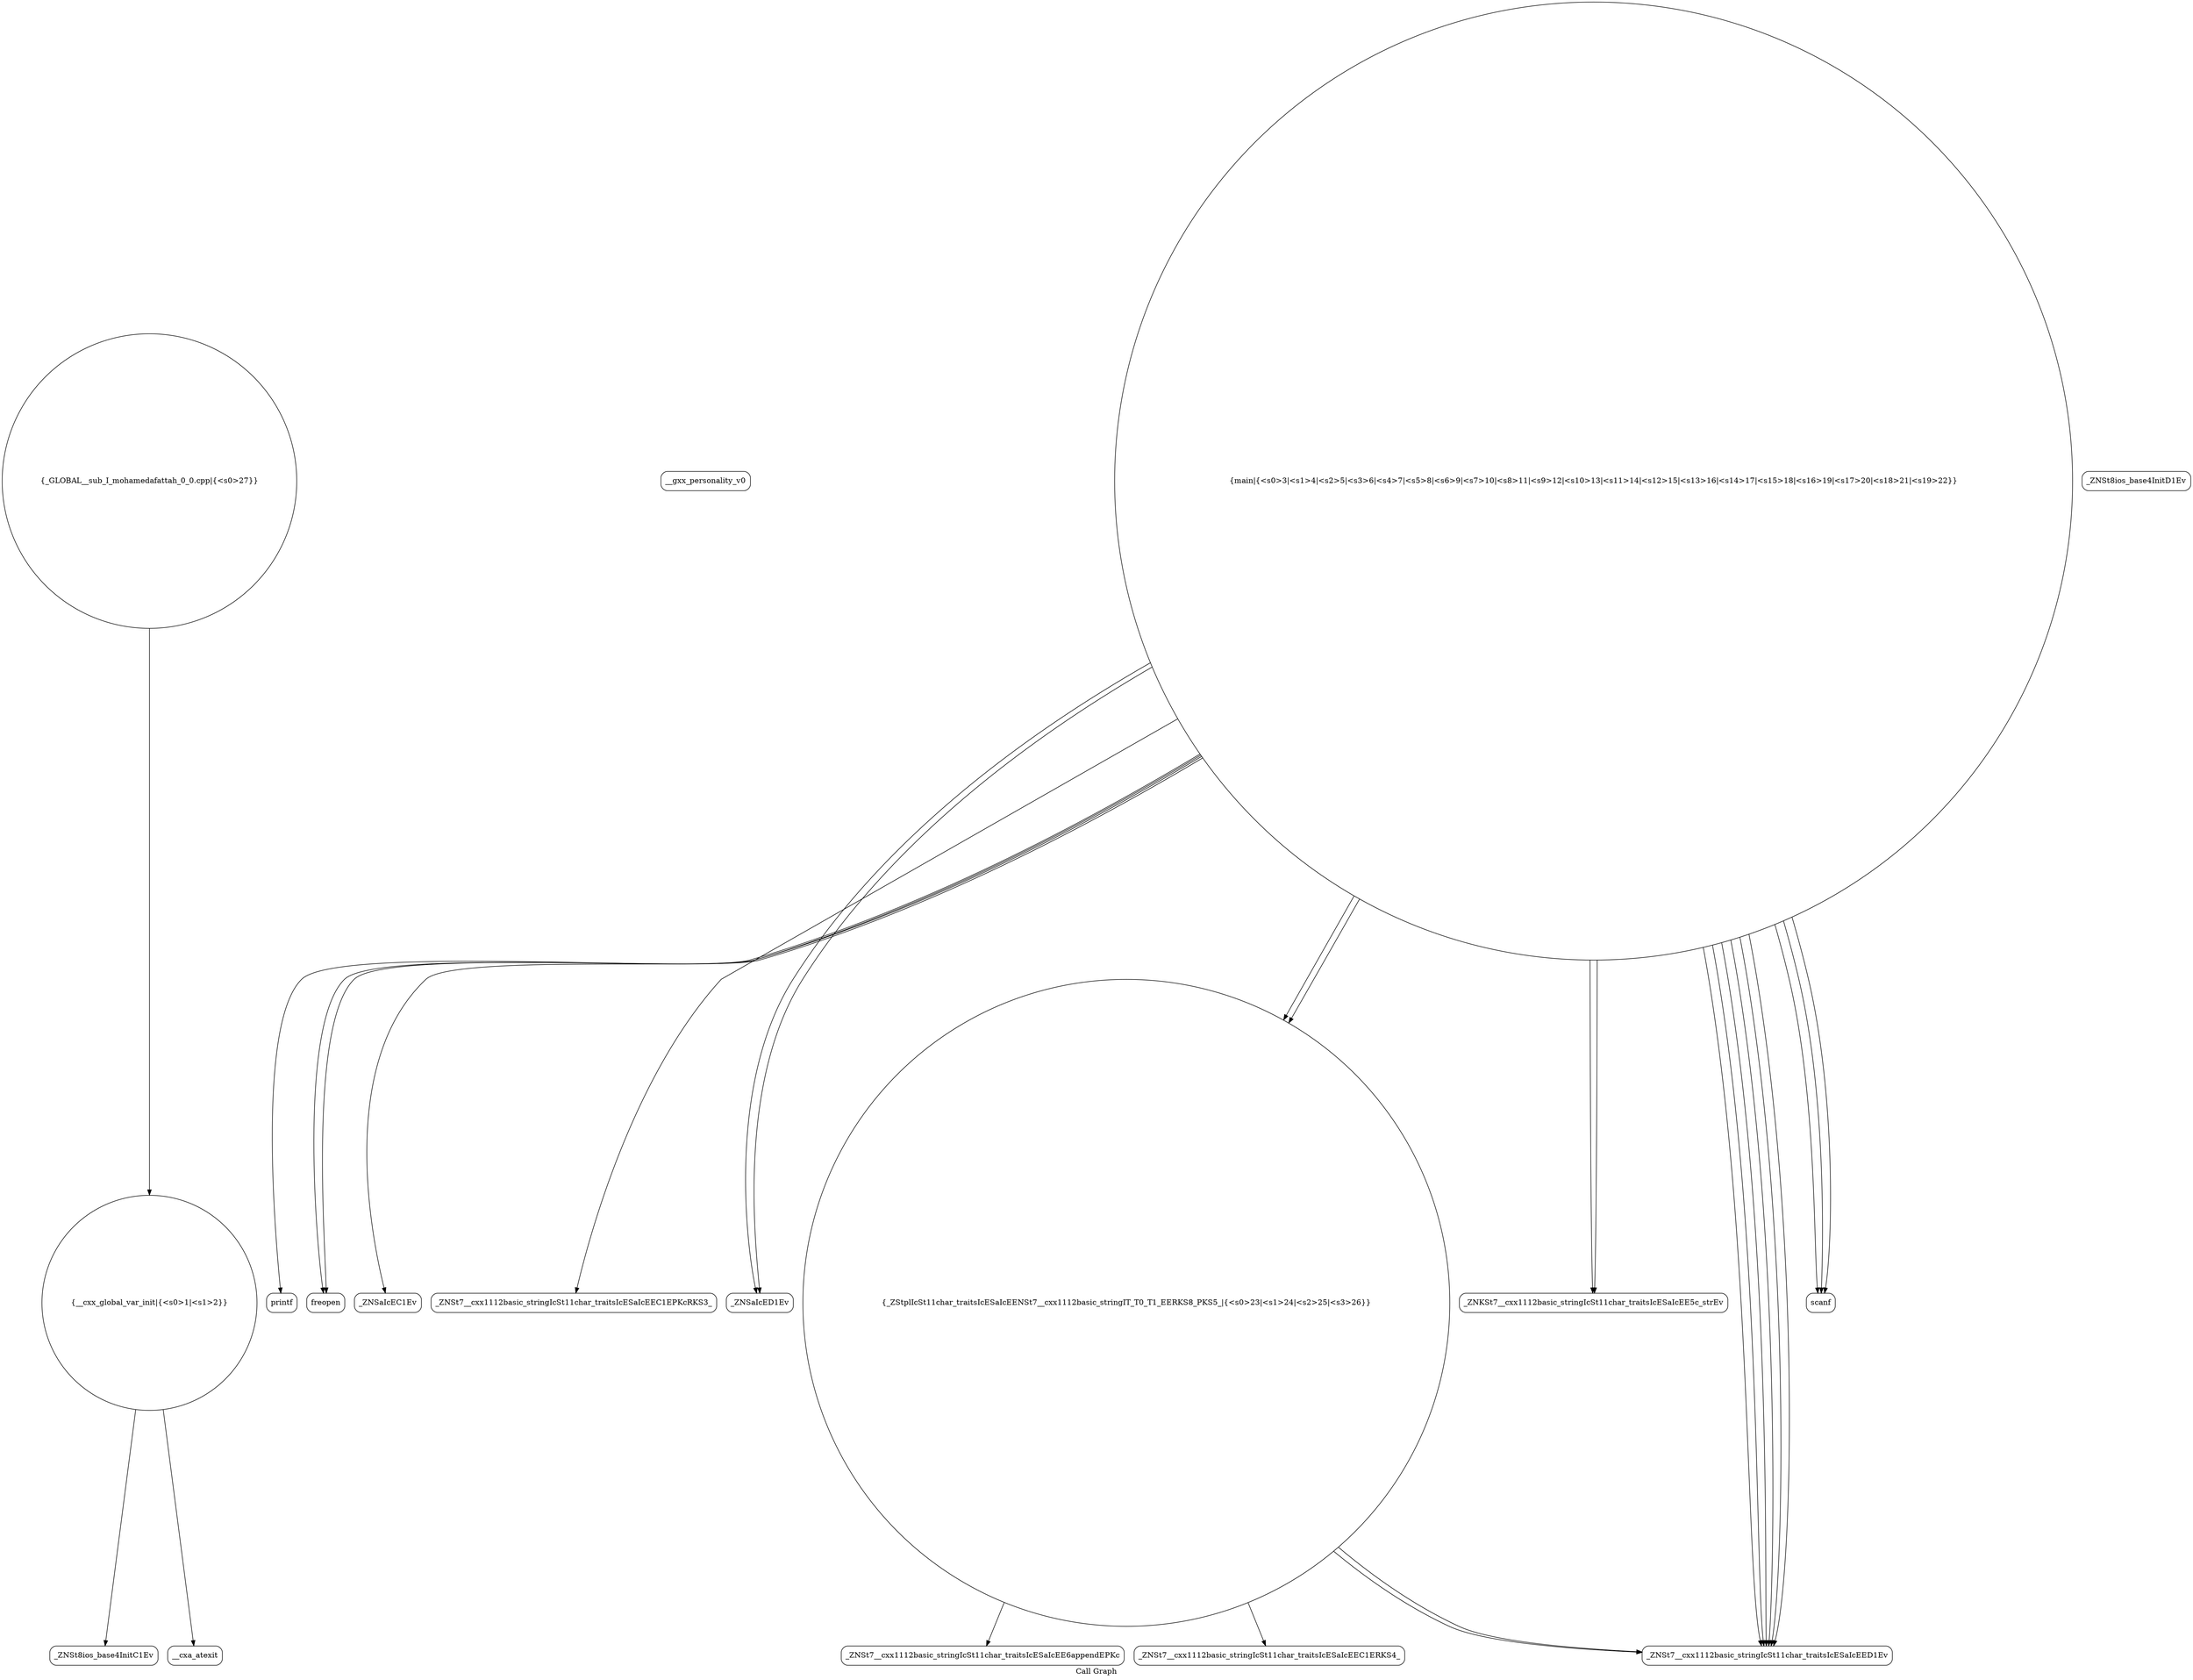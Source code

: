 digraph "Call Graph" {
	label="Call Graph";

	Node0x55d6ba5124e0 [shape=record,shape=circle,label="{__cxx_global_var_init|{<s0>1|<s1>2}}"];
	Node0x55d6ba5124e0:s0 -> Node0x55d6ba512970[color=black];
	Node0x55d6ba5124e0:s1 -> Node0x55d6ba512a70[color=black];
	Node0x55d6ba512c70 [shape=record,shape=Mrecord,label="{__gxx_personality_v0}"];
	Node0x55d6ba512ff0 [shape=record,shape=Mrecord,label="{printf}"];
	Node0x55d6ba5129f0 [shape=record,shape=Mrecord,label="{_ZNSt8ios_base4InitD1Ev}"];
	Node0x55d6ba512d70 [shape=record,shape=Mrecord,label="{freopen}"];
	Node0x55d6ba5130f0 [shape=record,shape=Mrecord,label="{_ZNSt7__cxx1112basic_stringIcSt11char_traitsIcESaIcEE6appendEPKc}"];
	Node0x55d6ba512af0 [shape=record,shape=circle,label="{main|{<s0>3|<s1>4|<s2>5|<s3>6|<s4>7|<s5>8|<s6>9|<s7>10|<s8>11|<s9>12|<s10>13|<s11>14|<s12>15|<s13>16|<s14>17|<s15>18|<s16>19|<s17>20|<s18>21|<s19>22}}"];
	Node0x55d6ba512af0:s0 -> Node0x55d6ba512b70[color=black];
	Node0x55d6ba512af0:s1 -> Node0x55d6ba512bf0[color=black];
	Node0x55d6ba512af0:s2 -> Node0x55d6ba512cf0[color=black];
	Node0x55d6ba512af0:s3 -> Node0x55d6ba512df0[color=black];
	Node0x55d6ba512af0:s4 -> Node0x55d6ba512e70[color=black];
	Node0x55d6ba512af0:s5 -> Node0x55d6ba512d70[color=black];
	Node0x55d6ba512af0:s6 -> Node0x55d6ba512ef0[color=black];
	Node0x55d6ba512af0:s7 -> Node0x55d6ba512df0[color=black];
	Node0x55d6ba512af0:s8 -> Node0x55d6ba512e70[color=black];
	Node0x55d6ba512af0:s9 -> Node0x55d6ba512d70[color=black];
	Node0x55d6ba512af0:s10 -> Node0x55d6ba512ef0[color=black];
	Node0x55d6ba512af0:s11 -> Node0x55d6ba512f70[color=black];
	Node0x55d6ba512af0:s12 -> Node0x55d6ba512f70[color=black];
	Node0x55d6ba512af0:s13 -> Node0x55d6ba512f70[color=black];
	Node0x55d6ba512af0:s14 -> Node0x55d6ba512cf0[color=black];
	Node0x55d6ba512af0:s15 -> Node0x55d6ba512ef0[color=black];
	Node0x55d6ba512af0:s16 -> Node0x55d6ba512ef0[color=black];
	Node0x55d6ba512af0:s17 -> Node0x55d6ba512ff0[color=black];
	Node0x55d6ba512af0:s18 -> Node0x55d6ba512ef0[color=black];
	Node0x55d6ba512af0:s19 -> Node0x55d6ba512ef0[color=black];
	Node0x55d6ba512e70 [shape=record,shape=Mrecord,label="{_ZNKSt7__cxx1112basic_stringIcSt11char_traitsIcESaIcEE5c_strEv}"];
	Node0x55d6ba512bf0 [shape=record,shape=Mrecord,label="{_ZNSt7__cxx1112basic_stringIcSt11char_traitsIcESaIcEEC1EPKcRKS3_}"];
	Node0x55d6ba512f70 [shape=record,shape=Mrecord,label="{scanf}"];
	Node0x55d6ba512970 [shape=record,shape=Mrecord,label="{_ZNSt8ios_base4InitC1Ev}"];
	Node0x55d6ba512cf0 [shape=record,shape=Mrecord,label="{_ZNSaIcED1Ev}"];
	Node0x55d6ba513070 [shape=record,shape=Mrecord,label="{_ZNSt7__cxx1112basic_stringIcSt11char_traitsIcESaIcEEC1ERKS4_}"];
	Node0x55d6ba512a70 [shape=record,shape=Mrecord,label="{__cxa_atexit}"];
	Node0x55d6ba512df0 [shape=record,shape=circle,label="{_ZStplIcSt11char_traitsIcESaIcEENSt7__cxx1112basic_stringIT_T0_T1_EERKS8_PKS5_|{<s0>23|<s1>24|<s2>25|<s3>26}}"];
	Node0x55d6ba512df0:s0 -> Node0x55d6ba513070[color=black];
	Node0x55d6ba512df0:s1 -> Node0x55d6ba5130f0[color=black];
	Node0x55d6ba512df0:s2 -> Node0x55d6ba512ef0[color=black];
	Node0x55d6ba512df0:s3 -> Node0x55d6ba512ef0[color=black];
	Node0x55d6ba513170 [shape=record,shape=circle,label="{_GLOBAL__sub_I_mohamedafattah_0_0.cpp|{<s0>27}}"];
	Node0x55d6ba513170:s0 -> Node0x55d6ba5124e0[color=black];
	Node0x55d6ba512b70 [shape=record,shape=Mrecord,label="{_ZNSaIcEC1Ev}"];
	Node0x55d6ba512ef0 [shape=record,shape=Mrecord,label="{_ZNSt7__cxx1112basic_stringIcSt11char_traitsIcESaIcEED1Ev}"];
}

